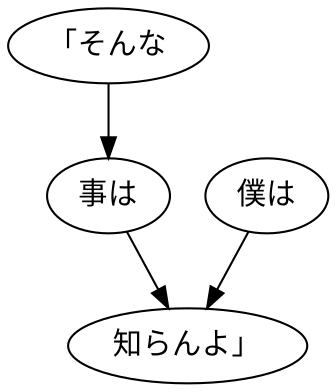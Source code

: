 digraph graph7664 {
	node0 [label="「そんな"];
	node1 [label="事は"];
	node2 [label="僕は"];
	node3 [label="知らんよ」"];
	node0 -> node1;
	node1 -> node3;
	node2 -> node3;
}
